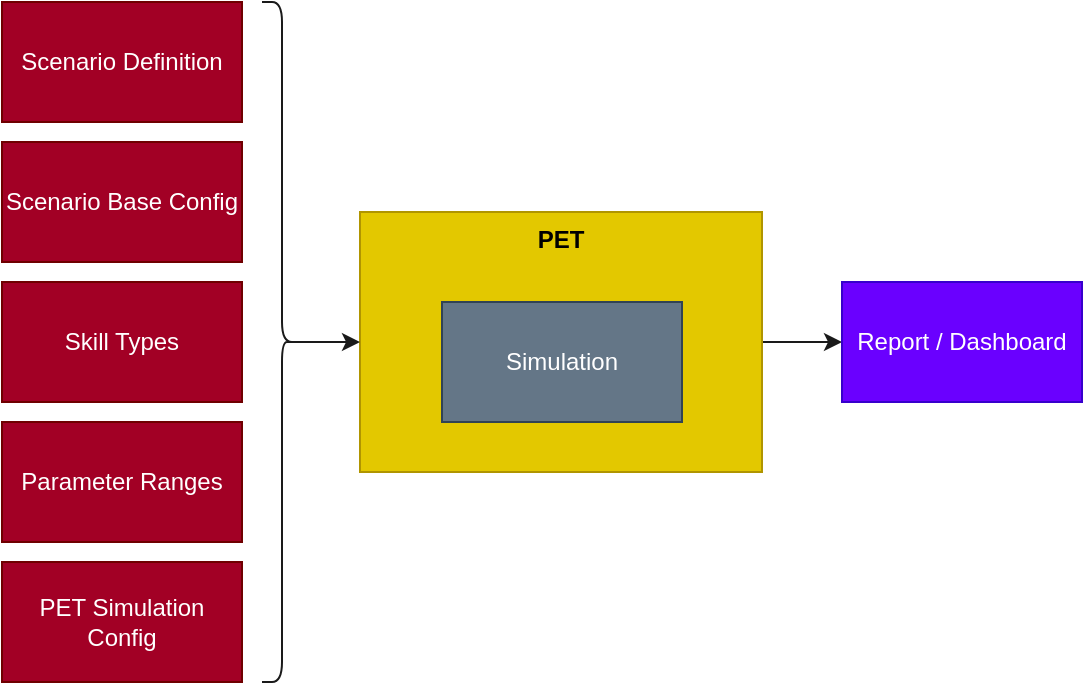 <mxfile>
    <diagram id="BCV0NSvoSa6mim0qYYpa" name="Page-1">
        <mxGraphModel dx="554" dy="394" grid="1" gridSize="10" guides="1" tooltips="1" connect="1" arrows="1" fold="1" page="1" pageScale="1" pageWidth="827" pageHeight="1169" background="#ffffff" math="0" shadow="0">
            <root>
                <mxCell id="0"/>
                <mxCell id="1" parent="0"/>
                <mxCell id="12" style="edgeStyle=none;html=1;strokeColor=#1A1A1A;entryX=0;entryY=0.5;entryDx=0;entryDy=0;" edge="1" parent="1" source="3" target="13">
                    <mxGeometry relative="1" as="geometry">
                        <mxPoint x="540" y="380" as="targetPoint"/>
                    </mxGeometry>
                </mxCell>
                <mxCell id="3" value="PET" style="rounded=0;whiteSpace=wrap;html=1;fillColor=#e3c800;fontColor=#000000;strokeColor=#B09500;verticalAlign=top;fontStyle=1" vertex="1" parent="1">
                    <mxGeometry x="289" y="315" width="201" height="130" as="geometry"/>
                </mxCell>
                <mxCell id="2" value="Simulation" style="rounded=0;whiteSpace=wrap;html=1;fillColor=#647687;fontColor=#ffffff;strokeColor=#314354;" vertex="1" parent="1">
                    <mxGeometry x="330" y="360" width="120" height="60" as="geometry"/>
                </mxCell>
                <mxCell id="4" value="Scenario Definition" style="rounded=0;whiteSpace=wrap;html=1;fillColor=#a20025;fontColor=#ffffff;strokeColor=#6F0000;" vertex="1" parent="1">
                    <mxGeometry x="110" y="210" width="120" height="60" as="geometry"/>
                </mxCell>
                <mxCell id="5" value="Scenario Base Config" style="rounded=0;whiteSpace=wrap;html=1;fillColor=#a20025;fontColor=#ffffff;strokeColor=#6F0000;" vertex="1" parent="1">
                    <mxGeometry x="110" y="280" width="120" height="60" as="geometry"/>
                </mxCell>
                <mxCell id="6" value="Skill Types" style="rounded=0;whiteSpace=wrap;html=1;fillColor=#a20025;fontColor=#ffffff;strokeColor=#6F0000;" vertex="1" parent="1">
                    <mxGeometry x="110" y="350" width="120" height="60" as="geometry"/>
                </mxCell>
                <mxCell id="7" value="Parameter Ranges" style="rounded=0;whiteSpace=wrap;html=1;fillColor=#a20025;fontColor=#ffffff;strokeColor=#6F0000;" vertex="1" parent="1">
                    <mxGeometry x="110" y="420" width="120" height="60" as="geometry"/>
                </mxCell>
                <mxCell id="8" value="PET Simulation Config" style="rounded=0;whiteSpace=wrap;html=1;fillColor=#a20025;fontColor=#ffffff;strokeColor=#6F0000;" vertex="1" parent="1">
                    <mxGeometry x="110" y="490" width="120" height="60" as="geometry"/>
                </mxCell>
                <mxCell id="11" style="edgeStyle=none;html=1;exitX=0.1;exitY=0.5;exitDx=0;exitDy=0;exitPerimeter=0;entryX=0;entryY=0.5;entryDx=0;entryDy=0;strokeColor=#1A1A1A;" edge="1" parent="1" source="10" target="3">
                    <mxGeometry relative="1" as="geometry"/>
                </mxCell>
                <mxCell id="10" value="" style="shape=curlyBracket;whiteSpace=wrap;html=1;rounded=1;flipH=1;strokeColor=#1A1A1A;" vertex="1" parent="1">
                    <mxGeometry x="240" y="210" width="20" height="340" as="geometry"/>
                </mxCell>
                <mxCell id="13" value="Report / Dashboard" style="rounded=0;whiteSpace=wrap;html=1;strokeColor=#3700CC;fillColor=#6a00ff;fontColor=#ffffff;" vertex="1" parent="1">
                    <mxGeometry x="530" y="350" width="120" height="60" as="geometry"/>
                </mxCell>
            </root>
        </mxGraphModel>
    </diagram>
</mxfile>